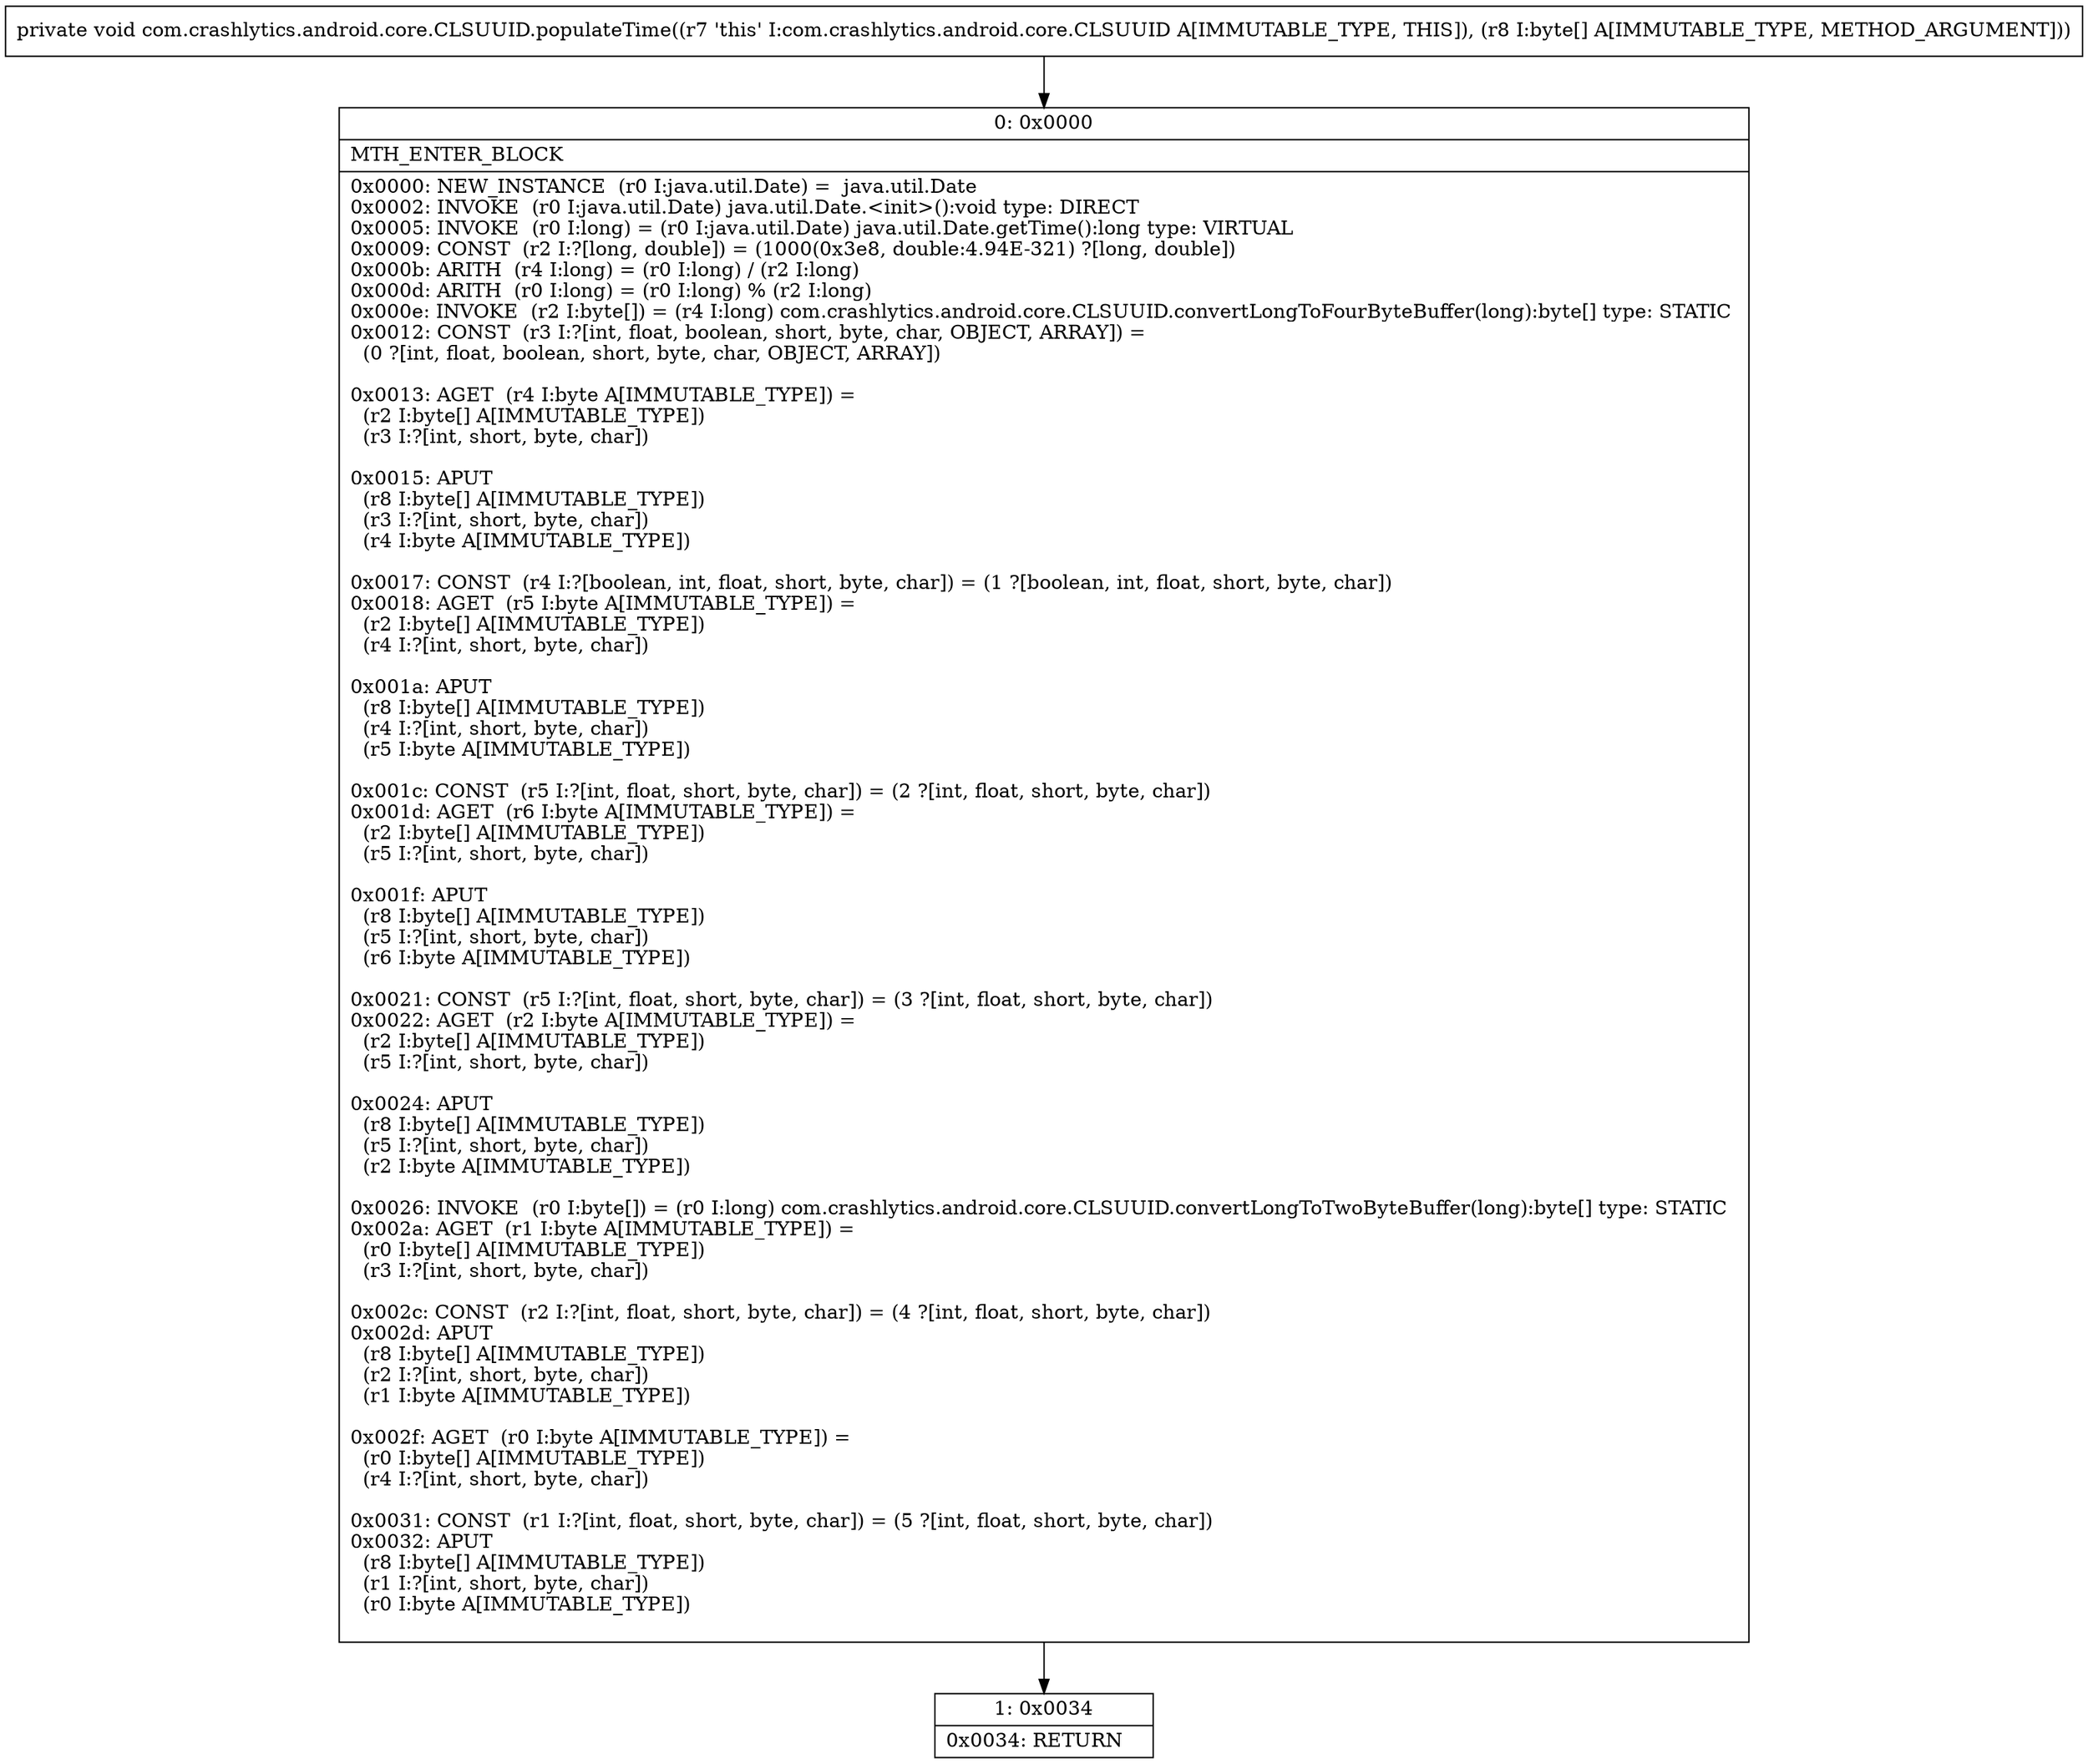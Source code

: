 digraph "CFG forcom.crashlytics.android.core.CLSUUID.populateTime([B)V" {
Node_0 [shape=record,label="{0\:\ 0x0000|MTH_ENTER_BLOCK\l|0x0000: NEW_INSTANCE  (r0 I:java.util.Date) =  java.util.Date \l0x0002: INVOKE  (r0 I:java.util.Date) java.util.Date.\<init\>():void type: DIRECT \l0x0005: INVOKE  (r0 I:long) = (r0 I:java.util.Date) java.util.Date.getTime():long type: VIRTUAL \l0x0009: CONST  (r2 I:?[long, double]) = (1000(0x3e8, double:4.94E\-321) ?[long, double]) \l0x000b: ARITH  (r4 I:long) = (r0 I:long) \/ (r2 I:long) \l0x000d: ARITH  (r0 I:long) = (r0 I:long) % (r2 I:long) \l0x000e: INVOKE  (r2 I:byte[]) = (r4 I:long) com.crashlytics.android.core.CLSUUID.convertLongToFourByteBuffer(long):byte[] type: STATIC \l0x0012: CONST  (r3 I:?[int, float, boolean, short, byte, char, OBJECT, ARRAY]) = \l  (0 ?[int, float, boolean, short, byte, char, OBJECT, ARRAY])\l \l0x0013: AGET  (r4 I:byte A[IMMUTABLE_TYPE]) = \l  (r2 I:byte[] A[IMMUTABLE_TYPE])\l  (r3 I:?[int, short, byte, char])\l \l0x0015: APUT  \l  (r8 I:byte[] A[IMMUTABLE_TYPE])\l  (r3 I:?[int, short, byte, char])\l  (r4 I:byte A[IMMUTABLE_TYPE])\l \l0x0017: CONST  (r4 I:?[boolean, int, float, short, byte, char]) = (1 ?[boolean, int, float, short, byte, char]) \l0x0018: AGET  (r5 I:byte A[IMMUTABLE_TYPE]) = \l  (r2 I:byte[] A[IMMUTABLE_TYPE])\l  (r4 I:?[int, short, byte, char])\l \l0x001a: APUT  \l  (r8 I:byte[] A[IMMUTABLE_TYPE])\l  (r4 I:?[int, short, byte, char])\l  (r5 I:byte A[IMMUTABLE_TYPE])\l \l0x001c: CONST  (r5 I:?[int, float, short, byte, char]) = (2 ?[int, float, short, byte, char]) \l0x001d: AGET  (r6 I:byte A[IMMUTABLE_TYPE]) = \l  (r2 I:byte[] A[IMMUTABLE_TYPE])\l  (r5 I:?[int, short, byte, char])\l \l0x001f: APUT  \l  (r8 I:byte[] A[IMMUTABLE_TYPE])\l  (r5 I:?[int, short, byte, char])\l  (r6 I:byte A[IMMUTABLE_TYPE])\l \l0x0021: CONST  (r5 I:?[int, float, short, byte, char]) = (3 ?[int, float, short, byte, char]) \l0x0022: AGET  (r2 I:byte A[IMMUTABLE_TYPE]) = \l  (r2 I:byte[] A[IMMUTABLE_TYPE])\l  (r5 I:?[int, short, byte, char])\l \l0x0024: APUT  \l  (r8 I:byte[] A[IMMUTABLE_TYPE])\l  (r5 I:?[int, short, byte, char])\l  (r2 I:byte A[IMMUTABLE_TYPE])\l \l0x0026: INVOKE  (r0 I:byte[]) = (r0 I:long) com.crashlytics.android.core.CLSUUID.convertLongToTwoByteBuffer(long):byte[] type: STATIC \l0x002a: AGET  (r1 I:byte A[IMMUTABLE_TYPE]) = \l  (r0 I:byte[] A[IMMUTABLE_TYPE])\l  (r3 I:?[int, short, byte, char])\l \l0x002c: CONST  (r2 I:?[int, float, short, byte, char]) = (4 ?[int, float, short, byte, char]) \l0x002d: APUT  \l  (r8 I:byte[] A[IMMUTABLE_TYPE])\l  (r2 I:?[int, short, byte, char])\l  (r1 I:byte A[IMMUTABLE_TYPE])\l \l0x002f: AGET  (r0 I:byte A[IMMUTABLE_TYPE]) = \l  (r0 I:byte[] A[IMMUTABLE_TYPE])\l  (r4 I:?[int, short, byte, char])\l \l0x0031: CONST  (r1 I:?[int, float, short, byte, char]) = (5 ?[int, float, short, byte, char]) \l0x0032: APUT  \l  (r8 I:byte[] A[IMMUTABLE_TYPE])\l  (r1 I:?[int, short, byte, char])\l  (r0 I:byte A[IMMUTABLE_TYPE])\l \l}"];
Node_1 [shape=record,label="{1\:\ 0x0034|0x0034: RETURN   \l}"];
MethodNode[shape=record,label="{private void com.crashlytics.android.core.CLSUUID.populateTime((r7 'this' I:com.crashlytics.android.core.CLSUUID A[IMMUTABLE_TYPE, THIS]), (r8 I:byte[] A[IMMUTABLE_TYPE, METHOD_ARGUMENT])) }"];
MethodNode -> Node_0;
Node_0 -> Node_1;
}

